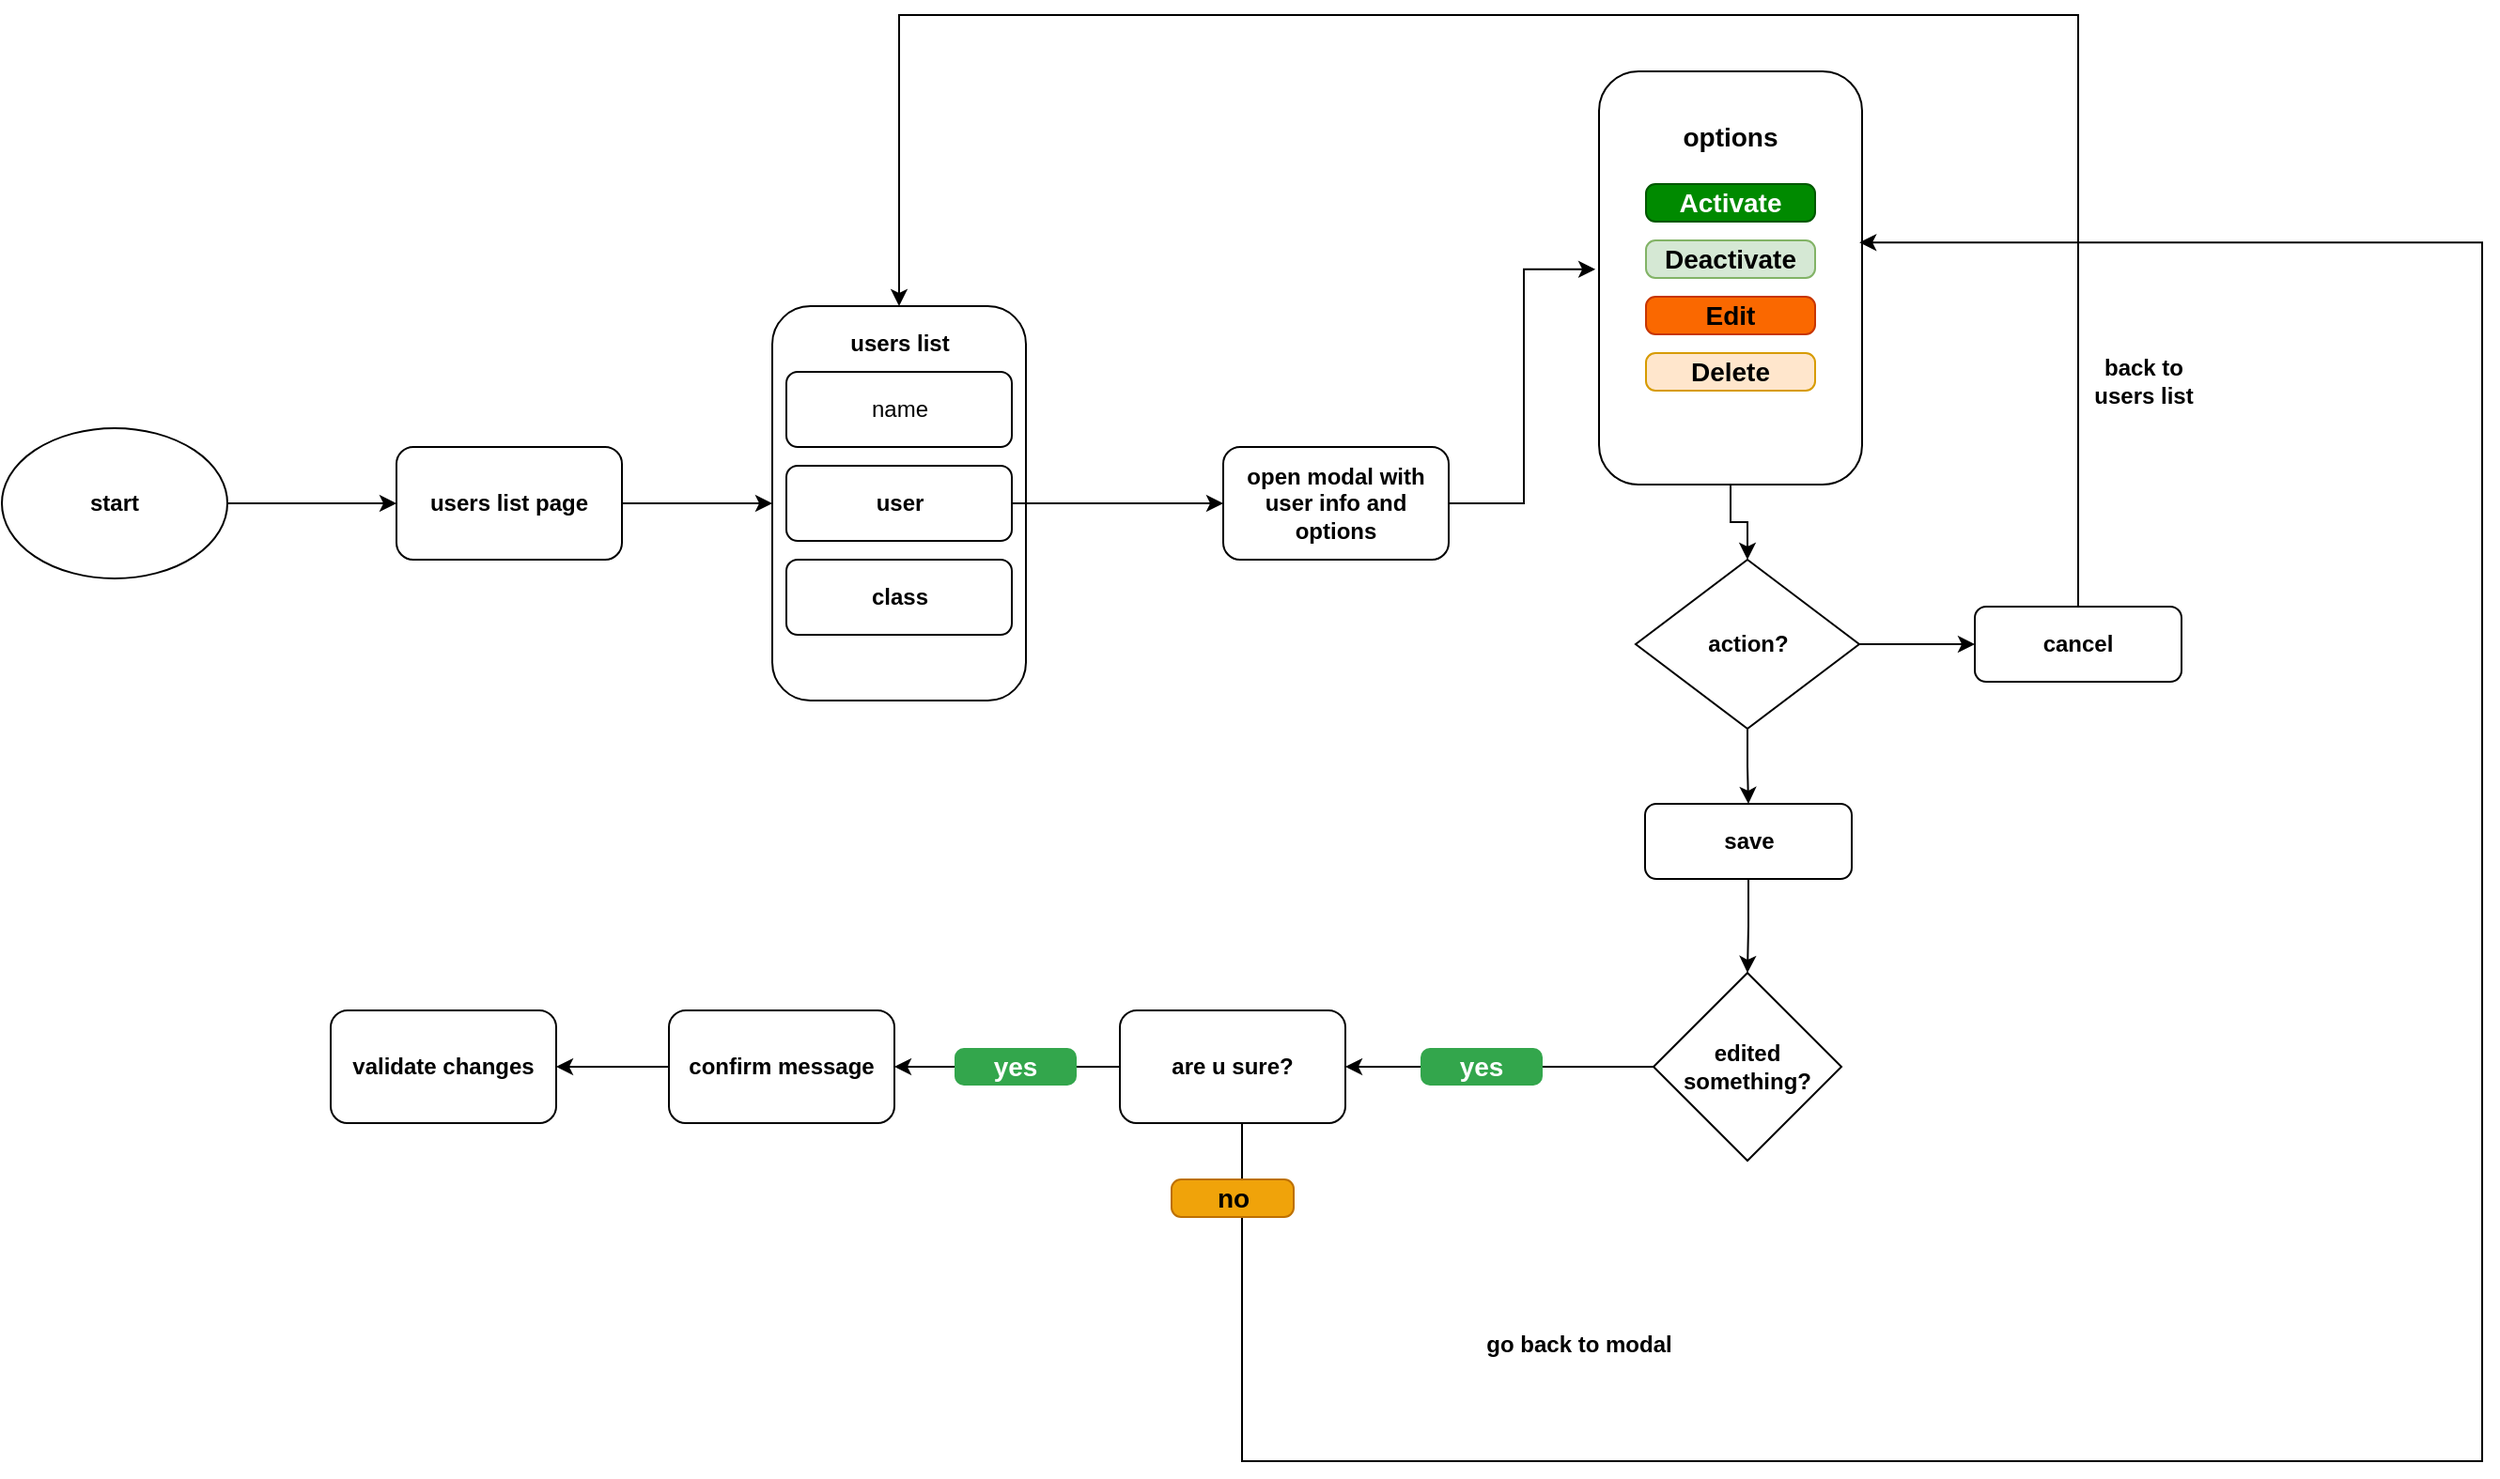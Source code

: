 <mxfile version="24.8.3">
  <diagram name="Page-1" id="jQFn5HOyZnFR5WHQUwbv">
    <mxGraphModel dx="1678" dy="1718" grid="1" gridSize="10" guides="1" tooltips="1" connect="1" arrows="1" fold="1" page="1" pageScale="1" pageWidth="1169" pageHeight="827" math="0" shadow="0">
      <root>
        <mxCell id="0" />
        <mxCell id="1" parent="0" />
        <mxCell id="-QGJuMBhOjV9N6RnQMlm-3" style="edgeStyle=orthogonalEdgeStyle;rounded=0;orthogonalLoop=1;jettySize=auto;html=1;entryX=0;entryY=0.5;entryDx=0;entryDy=0;" edge="1" parent="1" source="-QGJuMBhOjV9N6RnQMlm-1" target="-QGJuMBhOjV9N6RnQMlm-2">
          <mxGeometry relative="1" as="geometry" />
        </mxCell>
        <mxCell id="-QGJuMBhOjV9N6RnQMlm-1" value="start" style="ellipse;whiteSpace=wrap;html=1;fontStyle=1" vertex="1" parent="1">
          <mxGeometry x="40" y="30" width="120" height="80" as="geometry" />
        </mxCell>
        <mxCell id="-QGJuMBhOjV9N6RnQMlm-5" style="edgeStyle=orthogonalEdgeStyle;rounded=0;orthogonalLoop=1;jettySize=auto;html=1;entryX=0;entryY=0.5;entryDx=0;entryDy=0;" edge="1" parent="1" source="-QGJuMBhOjV9N6RnQMlm-2" target="-QGJuMBhOjV9N6RnQMlm-4">
          <mxGeometry relative="1" as="geometry" />
        </mxCell>
        <mxCell id="-QGJuMBhOjV9N6RnQMlm-2" value="users list page" style="rounded=1;whiteSpace=wrap;html=1;fontStyle=1" vertex="1" parent="1">
          <mxGeometry x="250" y="40" width="120" height="60" as="geometry" />
        </mxCell>
        <mxCell id="-QGJuMBhOjV9N6RnQMlm-4" value="" style="rounded=1;whiteSpace=wrap;html=1;fontStyle=1" vertex="1" parent="1">
          <mxGeometry x="450" y="-35" width="135" height="210" as="geometry" />
        </mxCell>
        <mxCell id="-QGJuMBhOjV9N6RnQMlm-6" value="name" style="rounded=1;whiteSpace=wrap;html=1;" vertex="1" parent="1">
          <mxGeometry x="457.5" width="120" height="40" as="geometry" />
        </mxCell>
        <mxCell id="-QGJuMBhOjV9N6RnQMlm-18" style="edgeStyle=orthogonalEdgeStyle;rounded=0;orthogonalLoop=1;jettySize=auto;html=1;entryX=0;entryY=0.5;entryDx=0;entryDy=0;" edge="1" parent="1" source="-QGJuMBhOjV9N6RnQMlm-7" target="-QGJuMBhOjV9N6RnQMlm-17">
          <mxGeometry relative="1" as="geometry" />
        </mxCell>
        <mxCell id="-QGJuMBhOjV9N6RnQMlm-7" value="user" style="rounded=1;whiteSpace=wrap;html=1;fontStyle=1" vertex="1" parent="1">
          <mxGeometry x="457.5" y="50" width="120" height="40" as="geometry" />
        </mxCell>
        <mxCell id="-QGJuMBhOjV9N6RnQMlm-8" value="class" style="rounded=1;whiteSpace=wrap;html=1;fontStyle=1" vertex="1" parent="1">
          <mxGeometry x="457.5" y="100" width="120" height="40" as="geometry" />
        </mxCell>
        <mxCell id="-QGJuMBhOjV9N6RnQMlm-9" value="users list" style="text;html=1;align=center;verticalAlign=middle;whiteSpace=wrap;rounded=0;fontStyle=1" vertex="1" parent="1">
          <mxGeometry x="476.5" y="-30" width="82" height="30" as="geometry" />
        </mxCell>
        <mxCell id="-QGJuMBhOjV9N6RnQMlm-46" style="edgeStyle=orthogonalEdgeStyle;rounded=0;orthogonalLoop=1;jettySize=auto;html=1;entryX=0.5;entryY=0;entryDx=0;entryDy=0;" edge="1" parent="1" source="-QGJuMBhOjV9N6RnQMlm-10" target="-QGJuMBhOjV9N6RnQMlm-38">
          <mxGeometry relative="1" as="geometry" />
        </mxCell>
        <mxCell id="-QGJuMBhOjV9N6RnQMlm-10" value="" style="rounded=1;whiteSpace=wrap;html=1;" vertex="1" parent="1">
          <mxGeometry x="890" y="-160" width="140" height="220" as="geometry" />
        </mxCell>
        <mxCell id="-QGJuMBhOjV9N6RnQMlm-11" value="options" style="text;html=1;align=center;verticalAlign=middle;whiteSpace=wrap;rounded=0;fontStyle=1;fontSize=14;" vertex="1" parent="1">
          <mxGeometry x="919" y="-140" width="82" height="30" as="geometry" />
        </mxCell>
        <mxCell id="-QGJuMBhOjV9N6RnQMlm-12" value="Activate" style="html=1;shadow=0;dashed=0;shape=mxgraph.bootstrap.rrect;rSize=5;strokeColor=#005700;strokeWidth=1;fillColor=#008a00;whiteSpace=wrap;align=center;verticalAlign=middle;spacingLeft=0;fontStyle=1;fontSize=14;spacing=5;fontColor=#ffffff;" vertex="1" parent="1">
          <mxGeometry x="915" y="-100" width="90" height="20" as="geometry" />
        </mxCell>
        <mxCell id="-QGJuMBhOjV9N6RnQMlm-13" value="Deactivate" style="html=1;shadow=0;dashed=0;shape=mxgraph.bootstrap.rrect;rSize=5;strokeColor=#82b366;strokeWidth=1;fillColor=#d5e8d4;whiteSpace=wrap;align=center;verticalAlign=middle;spacingLeft=0;fontStyle=1;fontSize=14;spacing=5;" vertex="1" parent="1">
          <mxGeometry x="915" y="-70" width="90" height="20" as="geometry" />
        </mxCell>
        <mxCell id="-QGJuMBhOjV9N6RnQMlm-14" value="Edit" style="html=1;shadow=0;dashed=0;shape=mxgraph.bootstrap.rrect;rSize=5;strokeColor=#C73500;strokeWidth=1;fillColor=#fa6800;fontColor=#000000;whiteSpace=wrap;align=center;verticalAlign=middle;spacingLeft=0;fontStyle=1;fontSize=14;spacing=5;" vertex="1" parent="1">
          <mxGeometry x="915" y="-40" width="90" height="20" as="geometry" />
        </mxCell>
        <mxCell id="-QGJuMBhOjV9N6RnQMlm-15" value="Delete" style="html=1;shadow=0;dashed=0;shape=mxgraph.bootstrap.rrect;rSize=5;strokeColor=#d79b00;strokeWidth=1;fillColor=#ffe6cc;whiteSpace=wrap;align=center;verticalAlign=middle;spacingLeft=0;fontStyle=1;fontSize=14;spacing=5;" vertex="1" parent="1">
          <mxGeometry x="915" y="-10" width="90" height="20" as="geometry" />
        </mxCell>
        <mxCell id="-QGJuMBhOjV9N6RnQMlm-20" value="" style="edgeStyle=orthogonalEdgeStyle;rounded=0;orthogonalLoop=1;jettySize=auto;html=1;entryX=-0.014;entryY=0.479;entryDx=0;entryDy=0;entryPerimeter=0;" edge="1" parent="1" source="-QGJuMBhOjV9N6RnQMlm-17" target="-QGJuMBhOjV9N6RnQMlm-10">
          <mxGeometry relative="1" as="geometry" />
        </mxCell>
        <mxCell id="-QGJuMBhOjV9N6RnQMlm-17" value="open modal with user info and options" style="rounded=1;whiteSpace=wrap;html=1;fontStyle=1" vertex="1" parent="1">
          <mxGeometry x="690" y="40" width="120" height="60" as="geometry" />
        </mxCell>
        <mxCell id="-QGJuMBhOjV9N6RnQMlm-24" style="edgeStyle=orthogonalEdgeStyle;rounded=0;orthogonalLoop=1;jettySize=auto;html=1;entryX=1;entryY=0.5;entryDx=0;entryDy=0;" edge="1" parent="1" source="-QGJuMBhOjV9N6RnQMlm-21" target="-QGJuMBhOjV9N6RnQMlm-23">
          <mxGeometry relative="1" as="geometry" />
        </mxCell>
        <mxCell id="-QGJuMBhOjV9N6RnQMlm-21" value="edited something?" style="rhombus;whiteSpace=wrap;html=1;fontStyle=1" vertex="1" parent="1">
          <mxGeometry x="919" y="320" width="100" height="100" as="geometry" />
        </mxCell>
        <mxCell id="-QGJuMBhOjV9N6RnQMlm-22" value="yes" style="html=1;shadow=0;dashed=0;shape=mxgraph.bootstrap.rrect;rSize=5;strokeColor=none;strokeWidth=1;fillColor=#33A64C;fontColor=#FFFFFF;whiteSpace=wrap;align=center;verticalAlign=middle;spacingLeft=0;fontStyle=1;fontSize=14;spacing=5;" vertex="1" parent="1">
          <mxGeometry x="795" y="360" width="65" height="20" as="geometry" />
        </mxCell>
        <mxCell id="-QGJuMBhOjV9N6RnQMlm-28" style="edgeStyle=orthogonalEdgeStyle;rounded=0;orthogonalLoop=1;jettySize=auto;html=1;exitX=0;exitY=0.5;exitDx=0;exitDy=0;entryX=1;entryY=0.5;entryDx=0;entryDy=0;" edge="1" parent="1" source="-QGJuMBhOjV9N6RnQMlm-23" target="-QGJuMBhOjV9N6RnQMlm-26">
          <mxGeometry relative="1" as="geometry" />
        </mxCell>
        <mxCell id="-QGJuMBhOjV9N6RnQMlm-30" style="edgeStyle=orthogonalEdgeStyle;rounded=0;orthogonalLoop=1;jettySize=auto;html=1;exitX=0.5;exitY=1;exitDx=0;exitDy=0;entryX=0.99;entryY=0.414;entryDx=0;entryDy=0;entryPerimeter=0;" edge="1" parent="1" source="-QGJuMBhOjV9N6RnQMlm-23" target="-QGJuMBhOjV9N6RnQMlm-10">
          <mxGeometry relative="1" as="geometry">
            <mxPoint x="1093.64" y="75.0" as="targetPoint" />
            <mxPoint x="760" y="349.6" as="sourcePoint" />
            <Array as="points">
              <mxPoint x="700" y="400" />
              <mxPoint x="700" y="580" />
              <mxPoint x="1360" y="580" />
              <mxPoint x="1360" y="-69" />
            </Array>
          </mxGeometry>
        </mxCell>
        <mxCell id="-QGJuMBhOjV9N6RnQMlm-23" value="are u sure?" style="rounded=1;whiteSpace=wrap;html=1;fontStyle=1" vertex="1" parent="1">
          <mxGeometry x="635" y="340" width="120" height="60" as="geometry" />
        </mxCell>
        <mxCell id="-QGJuMBhOjV9N6RnQMlm-33" style="edgeStyle=orthogonalEdgeStyle;rounded=0;orthogonalLoop=1;jettySize=auto;html=1;exitX=0;exitY=0.5;exitDx=0;exitDy=0;entryX=1;entryY=0.5;entryDx=0;entryDy=0;" edge="1" parent="1" source="-QGJuMBhOjV9N6RnQMlm-26" target="-QGJuMBhOjV9N6RnQMlm-32">
          <mxGeometry relative="1" as="geometry" />
        </mxCell>
        <mxCell id="-QGJuMBhOjV9N6RnQMlm-26" value="confirm message" style="rounded=1;whiteSpace=wrap;html=1;fontStyle=1" vertex="1" parent="1">
          <mxGeometry x="395" y="340" width="120" height="60" as="geometry" />
        </mxCell>
        <mxCell id="-QGJuMBhOjV9N6RnQMlm-27" value="yes" style="html=1;shadow=0;dashed=0;shape=mxgraph.bootstrap.rrect;rSize=5;strokeColor=none;strokeWidth=1;fillColor=#33A64C;fontColor=#FFFFFF;whiteSpace=wrap;align=center;verticalAlign=middle;spacingLeft=0;fontStyle=1;fontSize=14;spacing=5;" vertex="1" parent="1">
          <mxGeometry x="547" y="360" width="65" height="20" as="geometry" />
        </mxCell>
        <mxCell id="-QGJuMBhOjV9N6RnQMlm-29" value="no" style="html=1;shadow=0;dashed=0;shape=mxgraph.bootstrap.rrect;rSize=5;strokeColor=#BD7000;strokeWidth=1;fillColor=#f0a30a;fontColor=#000000;whiteSpace=wrap;align=center;verticalAlign=middle;spacingLeft=0;fontStyle=1;fontSize=14;spacing=5;" vertex="1" parent="1">
          <mxGeometry x="662.5" y="430" width="65" height="20" as="geometry" />
        </mxCell>
        <mxCell id="-QGJuMBhOjV9N6RnQMlm-31" value="go back to modal" style="text;html=1;align=center;verticalAlign=middle;whiteSpace=wrap;rounded=0;fontStyle=1" vertex="1" parent="1">
          <mxGeometry x="825" y="503" width="109" height="30" as="geometry" />
        </mxCell>
        <mxCell id="-QGJuMBhOjV9N6RnQMlm-32" value="validate changes" style="rounded=1;whiteSpace=wrap;html=1;fontStyle=1" vertex="1" parent="1">
          <mxGeometry x="215" y="340" width="120" height="60" as="geometry" />
        </mxCell>
        <mxCell id="-QGJuMBhOjV9N6RnQMlm-42" style="edgeStyle=orthogonalEdgeStyle;rounded=0;orthogonalLoop=1;jettySize=auto;html=1;entryX=0.5;entryY=0;entryDx=0;entryDy=0;" edge="1" parent="1" source="-QGJuMBhOjV9N6RnQMlm-34" target="-QGJuMBhOjV9N6RnQMlm-21">
          <mxGeometry relative="1" as="geometry" />
        </mxCell>
        <mxCell id="-QGJuMBhOjV9N6RnQMlm-34" value="save" style="rounded=1;whiteSpace=wrap;html=1;fontStyle=1" vertex="1" parent="1">
          <mxGeometry x="914.5" y="230" width="110" height="40" as="geometry" />
        </mxCell>
        <mxCell id="-QGJuMBhOjV9N6RnQMlm-44" style="edgeStyle=orthogonalEdgeStyle;rounded=0;orthogonalLoop=1;jettySize=auto;html=1;exitX=0.5;exitY=0;exitDx=0;exitDy=0;entryX=0.5;entryY=0;entryDx=0;entryDy=0;" edge="1" parent="1" source="-QGJuMBhOjV9N6RnQMlm-37" target="-QGJuMBhOjV9N6RnQMlm-4">
          <mxGeometry relative="1" as="geometry">
            <Array as="points">
              <mxPoint x="1145" y="-190" />
              <mxPoint x="518" y="-190" />
            </Array>
          </mxGeometry>
        </mxCell>
        <mxCell id="-QGJuMBhOjV9N6RnQMlm-37" value="cancel" style="rounded=1;whiteSpace=wrap;html=1;fontStyle=1" vertex="1" parent="1">
          <mxGeometry x="1090" y="125" width="110" height="40" as="geometry" />
        </mxCell>
        <mxCell id="-QGJuMBhOjV9N6RnQMlm-41" style="edgeStyle=orthogonalEdgeStyle;rounded=0;orthogonalLoop=1;jettySize=auto;html=1;entryX=0.5;entryY=0;entryDx=0;entryDy=0;" edge="1" parent="1" source="-QGJuMBhOjV9N6RnQMlm-38" target="-QGJuMBhOjV9N6RnQMlm-34">
          <mxGeometry relative="1" as="geometry" />
        </mxCell>
        <mxCell id="-QGJuMBhOjV9N6RnQMlm-43" style="edgeStyle=orthogonalEdgeStyle;rounded=0;orthogonalLoop=1;jettySize=auto;html=1;entryX=0;entryY=0.5;entryDx=0;entryDy=0;" edge="1" parent="1" source="-QGJuMBhOjV9N6RnQMlm-38" target="-QGJuMBhOjV9N6RnQMlm-37">
          <mxGeometry relative="1" as="geometry" />
        </mxCell>
        <mxCell id="-QGJuMBhOjV9N6RnQMlm-38" value="action?" style="rhombus;whiteSpace=wrap;html=1;fontStyle=1" vertex="1" parent="1">
          <mxGeometry x="909.5" y="100" width="119" height="90" as="geometry" />
        </mxCell>
        <mxCell id="-QGJuMBhOjV9N6RnQMlm-45" value="back to users list" style="text;html=1;align=center;verticalAlign=middle;whiteSpace=wrap;rounded=0;fontStyle=1" vertex="1" parent="1">
          <mxGeometry x="1150" y="-10" width="60" height="30" as="geometry" />
        </mxCell>
      </root>
    </mxGraphModel>
  </diagram>
</mxfile>
